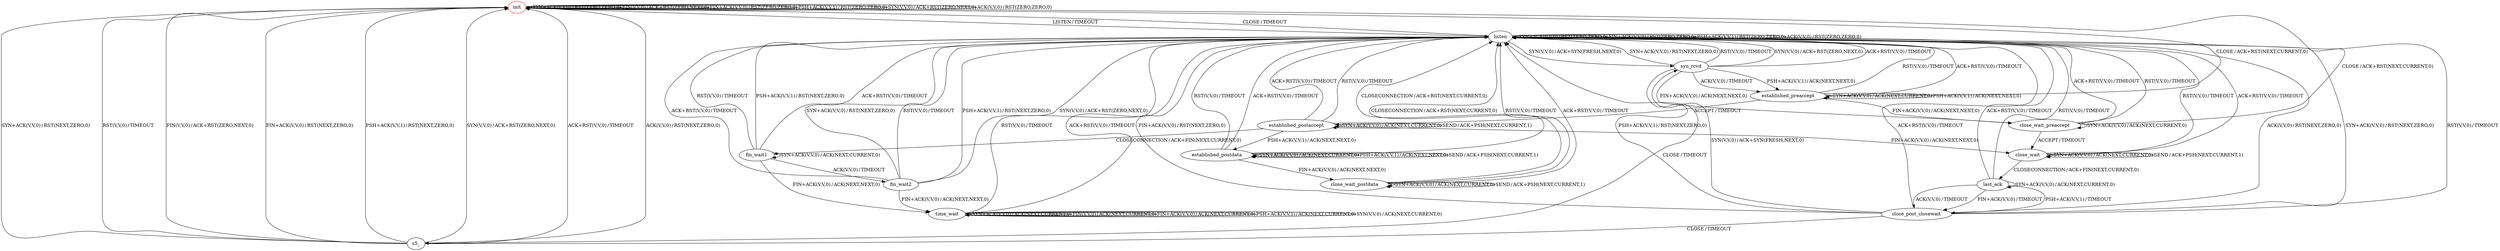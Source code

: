 digraph G {
label=""
init [color="red"]
listen
syn_rcvd
established_preaccept
close_wait_preaccept
s5_
established_postaccept
close_wait
fin_wait1
established_postdata
last_ack
fin_wait2
time_wait
close_wait_postdata
close_post_closewait
init [label="init"];
init -> init[label=<<table border="0" cellpadding="1" cellspacing="0"><tr><td>SYN+ACK(V,V,0)</td><td>/</td><td>RST(ZERO,ZERO,0)</td></tr></table>>]
init -> init[label=<<table border="0" cellpadding="1" cellspacing="0"><tr><td>FIN(V,V,0)</td><td>/</td><td>ACK+RST(ZERO,NEXT,0)</td></tr></table>>]
init -> init[label=<<table border="0" cellpadding="1" cellspacing="0"><tr><td>FIN+ACK(V,V,0)</td><td>/</td><td>RST(ZERO,ZERO,0)</td></tr></table>>]
init -> listen[label=<<table border="0" cellpadding="1" cellspacing="0"><tr><td>LISTEN</td><td>/</td><td>TIMEOUT</td></tr></table>>]
init -> init[label=<<table border="0" cellpadding="1" cellspacing="0"><tr><td>PSH+ACK(V,V,1)</td><td>/</td><td>RST(ZERO,ZERO,0)</td></tr></table>>]
init -> init[label=<<table border="0" cellpadding="1" cellspacing="0"><tr><td>SYN(V,V,0)</td><td>/</td><td>ACK+RST(ZERO,NEXT,0)</td></tr></table>>]
init -> init[label=<<table border="0" cellpadding="1" cellspacing="0"><tr><td>ACK(V,V,0)</td><td>/</td><td>RST(ZERO,ZERO,0)</td></tr></table>>]
listen [label="listen"];
listen -> listen[label=<<table border="0" cellpadding="1" cellspacing="0"><tr><td>SYN+ACK(V,V,0)</td><td>/</td><td>RST(ZERO,ZERO,0)</td></tr></table>>]
listen -> listen[label=<<table border="0" cellpadding="1" cellspacing="0"><tr><td>FIN+ACK(V,V,0)</td><td>/</td><td>RST(ZERO,ZERO,0)</td></tr></table>>]
listen -> listen[label=<<table border="0" cellpadding="1" cellspacing="0"><tr><td>PSH+ACK(V,V,1)</td><td>/</td><td>RST(ZERO,ZERO,0)</td></tr></table>>]
listen -> syn_rcvd[label=<<table border="0" cellpadding="1" cellspacing="0"><tr><td>SYN(V,V,0)</td><td>/</td><td>ACK+SYN(FRESH,NEXT,0)</td></tr></table>>]
listen -> init[label=<<table border="0" cellpadding="1" cellspacing="0"><tr><td>CLOSE</td><td>/</td><td>TIMEOUT</td></tr></table>>]
listen -> listen[label=<<table border="0" cellpadding="1" cellspacing="0"><tr><td>ACK(V,V,0)</td><td>/</td><td>RST(ZERO,ZERO,0)</td></tr></table>>]
syn_rcvd [label="syn_rcvd"];
syn_rcvd -> listen[label=<<table border="0" cellpadding="1" cellspacing="0"><tr><td>SYN+ACK(V,V,0)</td><td>/</td><td>RST(NEXT,ZERO,0)</td></tr></table>>]
syn_rcvd -> listen[label=<<table border="0" cellpadding="1" cellspacing="0"><tr><td>RST(V,V,0)</td><td>/</td><td>TIMEOUT</td></tr></table>>]
syn_rcvd -> close_wait_preaccept[label=<<table border="0" cellpadding="1" cellspacing="0"><tr><td>FIN+ACK(V,V,0)</td><td>/</td><td>ACK(NEXT,NEXT,0)</td></tr></table>>]
syn_rcvd -> established_preaccept[label=<<table border="0" cellpadding="1" cellspacing="0"><tr><td>PSH+ACK(V,V,1)</td><td>/</td><td>ACK(NEXT,NEXT,0)</td></tr></table>>]
syn_rcvd -> listen[label=<<table border="0" cellpadding="1" cellspacing="0"><tr><td>SYN(V,V,0)</td><td>/</td><td>ACK+RST(ZERO,NEXT,0)</td></tr></table>>]
syn_rcvd -> listen[label=<<table border="0" cellpadding="1" cellspacing="0"><tr><td>ACK+RST(V,V,0)</td><td>/</td><td>TIMEOUT</td></tr></table>>]
syn_rcvd -> s5_[label=<<table border="0" cellpadding="1" cellspacing="0"><tr><td>CLOSE</td><td>/</td><td>TIMEOUT</td></tr></table>>]
syn_rcvd -> established_preaccept[label=<<table border="0" cellpadding="1" cellspacing="0"><tr><td>ACK(V,V,0)</td><td>/</td><td>TIMEOUT</td></tr></table>>]
established_preaccept [label="established_preaccept"];
established_preaccept -> established_preaccept[label=<<table border="0" cellpadding="1" cellspacing="0"><tr><td>SYN+ACK(V,V,0)</td><td>/</td><td>ACK(NEXT,CURRENT,0)</td></tr></table>>]
established_preaccept -> listen[label=<<table border="0" cellpadding="1" cellspacing="0"><tr><td>RST(V,V,0)</td><td>/</td><td>TIMEOUT</td></tr></table>>]
established_preaccept -> established_postaccept[label=<<table border="0" cellpadding="1" cellspacing="0"><tr><td>ACCEPT</td><td>/</td><td>TIMEOUT</td></tr></table>>]
established_preaccept -> close_wait_preaccept[label=<<table border="0" cellpadding="1" cellspacing="0"><tr><td>FIN+ACK(V,V,0)</td><td>/</td><td>ACK(NEXT,NEXT,0)</td></tr></table>>]
established_preaccept -> established_preaccept[label=<<table border="0" cellpadding="1" cellspacing="0"><tr><td>PSH+ACK(V,V,1)</td><td>/</td><td>ACK(NEXT,NEXT,0)</td></tr></table>>]
established_preaccept -> listen[label=<<table border="0" cellpadding="1" cellspacing="0"><tr><td>ACK+RST(V,V,0)</td><td>/</td><td>TIMEOUT</td></tr></table>>]
established_preaccept -> init[label=<<table border="0" cellpadding="1" cellspacing="0"><tr><td>CLOSE</td><td>/</td><td>ACK+RST(NEXT,CURRENT,0)</td></tr></table>>]
close_wait_preaccept [label="close_wait_preaccept"];
close_wait_preaccept -> close_wait_preaccept[label=<<table border="0" cellpadding="1" cellspacing="0"><tr><td>SYN+ACK(V,V,0)</td><td>/</td><td>ACK(NEXT,CURRENT,0)</td></tr></table>>]
close_wait_preaccept -> listen[label=<<table border="0" cellpadding="1" cellspacing="0"><tr><td>RST(V,V,0)</td><td>/</td><td>TIMEOUT</td></tr></table>>]
close_wait_preaccept -> close_wait[label=<<table border="0" cellpadding="1" cellspacing="0"><tr><td>ACCEPT</td><td>/</td><td>TIMEOUT</td></tr></table>>]
close_wait_preaccept -> listen[label=<<table border="0" cellpadding="1" cellspacing="0"><tr><td>ACK+RST(V,V,0)</td><td>/</td><td>TIMEOUT</td></tr></table>>]
close_wait_preaccept -> init[label=<<table border="0" cellpadding="1" cellspacing="0"><tr><td>CLOSE</td><td>/</td><td>ACK+RST(NEXT,CURRENT,0)</td></tr></table>>]
s5_ [label="s5_"];
s5_ -> init[label=<<table border="0" cellpadding="1" cellspacing="0"><tr><td>SYN+ACK(V,V,0)</td><td>/</td><td>RST(NEXT,ZERO,0)</td></tr></table>>]
s5_ -> init[label=<<table border="0" cellpadding="1" cellspacing="0"><tr><td>RST(V,V,0)</td><td>/</td><td>TIMEOUT</td></tr></table>>]
s5_ -> init[label=<<table border="0" cellpadding="1" cellspacing="0"><tr><td>FIN(V,V,0)</td><td>/</td><td>ACK+RST(ZERO,NEXT,0)</td></tr></table>>]
s5_ -> init[label=<<table border="0" cellpadding="1" cellspacing="0"><tr><td>FIN+ACK(V,V,0)</td><td>/</td><td>RST(NEXT,ZERO,0)</td></tr></table>>]
s5_ -> init[label=<<table border="0" cellpadding="1" cellspacing="0"><tr><td>PSH+ACK(V,V,1)</td><td>/</td><td>RST(NEXT,ZERO,0)</td></tr></table>>]
s5_ -> init[label=<<table border="0" cellpadding="1" cellspacing="0"><tr><td>SYN(V,V,0)</td><td>/</td><td>ACK+RST(ZERO,NEXT,0)</td></tr></table>>]
s5_ -> init[label=<<table border="0" cellpadding="1" cellspacing="0"><tr><td>ACK+RST(V,V,0)</td><td>/</td><td>TIMEOUT</td></tr></table>>]
s5_ -> init[label=<<table border="0" cellpadding="1" cellspacing="0"><tr><td>ACK(V,V,0)</td><td>/</td><td>RST(NEXT,ZERO,0)</td></tr></table>>]
established_postaccept [label="established_postaccept"];
established_postaccept -> fin_wait1[label=<<table border="0" cellpadding="1" cellspacing="0"><tr><td>CLOSECONNECTION</td><td>/</td><td>ACK+FIN(NEXT,CURRENT,0)</td></tr></table>>]
established_postaccept -> established_postaccept[label=<<table border="0" cellpadding="1" cellspacing="0"><tr><td>SYN+ACK(V,V,0)</td><td>/</td><td>ACK(NEXT,CURRENT,0)</td></tr></table>>]
established_postaccept -> listen[label=<<table border="0" cellpadding="1" cellspacing="0"><tr><td>RST(V,V,0)</td><td>/</td><td>TIMEOUT</td></tr></table>>]
established_postaccept -> close_wait[label=<<table border="0" cellpadding="1" cellspacing="0"><tr><td>FIN+ACK(V,V,0)</td><td>/</td><td>ACK(NEXT,NEXT,0)</td></tr></table>>]
established_postaccept -> established_postdata[label=<<table border="0" cellpadding="1" cellspacing="0"><tr><td>PSH+ACK(V,V,1)</td><td>/</td><td>ACK(NEXT,NEXT,0)</td></tr></table>>]
established_postaccept -> listen[label=<<table border="0" cellpadding="1" cellspacing="0"><tr><td>ACK+RST(V,V,0)</td><td>/</td><td>TIMEOUT</td></tr></table>>]
established_postaccept -> established_postaccept[label=<<table border="0" cellpadding="1" cellspacing="0"><tr><td>SEND</td><td>/</td><td>ACK+PSH(NEXT,CURRENT,1)</td></tr></table>>]
close_wait [label="close_wait"];
close_wait -> last_ack[label=<<table border="0" cellpadding="1" cellspacing="0"><tr><td>CLOSECONNECTION</td><td>/</td><td>ACK+FIN(NEXT,CURRENT,0)</td></tr></table>>]
close_wait -> close_wait[label=<<table border="0" cellpadding="1" cellspacing="0"><tr><td>SYN+ACK(V,V,0)</td><td>/</td><td>ACK(NEXT,CURRENT,0)</td></tr></table>>]
close_wait -> listen[label=<<table border="0" cellpadding="1" cellspacing="0"><tr><td>RST(V,V,0)</td><td>/</td><td>TIMEOUT</td></tr></table>>]
close_wait -> listen[label=<<table border="0" cellpadding="1" cellspacing="0"><tr><td>ACK+RST(V,V,0)</td><td>/</td><td>TIMEOUT</td></tr></table>>]
close_wait -> close_wait[label=<<table border="0" cellpadding="1" cellspacing="0"><tr><td>SEND</td><td>/</td><td>ACK+PSH(NEXT,CURRENT,1)</td></tr></table>>]
fin_wait1 [label="fin_wait1"];
fin_wait1 -> fin_wait1[label=<<table border="0" cellpadding="1" cellspacing="0"><tr><td>SYN+ACK(V,V,0)</td><td>/</td><td>ACK(NEXT,CURRENT,0)</td></tr></table>>]
fin_wait1 -> listen[label=<<table border="0" cellpadding="1" cellspacing="0"><tr><td>RST(V,V,0)</td><td>/</td><td>TIMEOUT</td></tr></table>>]
fin_wait1 -> time_wait[label=<<table border="0" cellpadding="1" cellspacing="0"><tr><td>FIN+ACK(V,V,0)</td><td>/</td><td>ACK(NEXT,NEXT,0)</td></tr></table>>]
fin_wait1 -> listen[label=<<table border="0" cellpadding="1" cellspacing="0"><tr><td>PSH+ACK(V,V,1)</td><td>/</td><td>RST(NEXT,ZERO,0)</td></tr></table>>]
fin_wait1 -> listen[label=<<table border="0" cellpadding="1" cellspacing="0"><tr><td>ACK+RST(V,V,0)</td><td>/</td><td>TIMEOUT</td></tr></table>>]
fin_wait1 -> fin_wait2[label=<<table border="0" cellpadding="1" cellspacing="0"><tr><td>ACK(V,V,0)</td><td>/</td><td>TIMEOUT</td></tr></table>>]
established_postdata [label="established_postdata"];
established_postdata -> listen[label=<<table border="0" cellpadding="1" cellspacing="0"><tr><td>CLOSECONNECTION</td><td>/</td><td>ACK+RST(NEXT,CURRENT,0)</td></tr></table>>]
established_postdata -> established_postdata[label=<<table border="0" cellpadding="1" cellspacing="0"><tr><td>SYN+ACK(V,V,0)</td><td>/</td><td>ACK(NEXT,CURRENT,0)</td></tr></table>>]
established_postdata -> listen[label=<<table border="0" cellpadding="1" cellspacing="0"><tr><td>RST(V,V,0)</td><td>/</td><td>TIMEOUT</td></tr></table>>]
established_postdata -> close_wait_postdata[label=<<table border="0" cellpadding="1" cellspacing="0"><tr><td>FIN+ACK(V,V,0)</td><td>/</td><td>ACK(NEXT,NEXT,0)</td></tr></table>>]
established_postdata -> established_postdata[label=<<table border="0" cellpadding="1" cellspacing="0"><tr><td>PSH+ACK(V,V,1)</td><td>/</td><td>ACK(NEXT,NEXT,0)</td></tr></table>>]
established_postdata -> listen[label=<<table border="0" cellpadding="1" cellspacing="0"><tr><td>ACK+RST(V,V,0)</td><td>/</td><td>TIMEOUT</td></tr></table>>]
established_postdata -> established_postdata[label=<<table border="0" cellpadding="1" cellspacing="0"><tr><td>SEND</td><td>/</td><td>ACK+PSH(NEXT,CURRENT,1)</td></tr></table>>]
last_ack [label="last_ack"];
last_ack -> last_ack[label=<<table border="0" cellpadding="1" cellspacing="0"><tr><td>SYN+ACK(V,V,0)</td><td>/</td><td>ACK(NEXT,CURRENT,0)</td></tr></table>>]
last_ack -> listen[label=<<table border="0" cellpadding="1" cellspacing="0"><tr><td>RST(V,V,0)</td><td>/</td><td>TIMEOUT</td></tr></table>>]
last_ack -> close_post_closewait[label=<<table border="0" cellpadding="1" cellspacing="0"><tr><td>FIN+ACK(V,V,0)</td><td>/</td><td>TIMEOUT</td></tr></table>>]
last_ack -> close_post_closewait[label=<<table border="0" cellpadding="1" cellspacing="0"><tr><td>PSH+ACK(V,V,1)</td><td>/</td><td>TIMEOUT</td></tr></table>>]
last_ack -> listen[label=<<table border="0" cellpadding="1" cellspacing="0"><tr><td>ACK+RST(V,V,0)</td><td>/</td><td>TIMEOUT</td></tr></table>>]
last_ack -> close_post_closewait[label=<<table border="0" cellpadding="1" cellspacing="0"><tr><td>ACK(V,V,0)</td><td>/</td><td>TIMEOUT</td></tr></table>>]
fin_wait2 [label="fin_wait2"];
fin_wait2 -> listen[label=<<table border="0" cellpadding="1" cellspacing="0"><tr><td>SYN+ACK(V,V,0)</td><td>/</td><td>RST(NEXT,ZERO,0)</td></tr></table>>]
fin_wait2 -> listen[label=<<table border="0" cellpadding="1" cellspacing="0"><tr><td>RST(V,V,0)</td><td>/</td><td>TIMEOUT</td></tr></table>>]
fin_wait2 -> time_wait[label=<<table border="0" cellpadding="1" cellspacing="0"><tr><td>FIN+ACK(V,V,0)</td><td>/</td><td>ACK(NEXT,NEXT,0)</td></tr></table>>]
fin_wait2 -> listen[label=<<table border="0" cellpadding="1" cellspacing="0"><tr><td>PSH+ACK(V,V,1)</td><td>/</td><td>RST(NEXT,ZERO,0)</td></tr></table>>]
fin_wait2 -> listen[label=<<table border="0" cellpadding="1" cellspacing="0"><tr><td>SYN(V,V,0)</td><td>/</td><td>ACK+RST(ZERO,NEXT,0)</td></tr></table>>]
fin_wait2 -> listen[label=<<table border="0" cellpadding="1" cellspacing="0"><tr><td>ACK+RST(V,V,0)</td><td>/</td><td>TIMEOUT</td></tr></table>>]
time_wait [label="time_wait"];
time_wait -> time_wait[label=<<table border="0" cellpadding="1" cellspacing="0"><tr><td>SYN+ACK(V,V,0)</td><td>/</td><td>ACK(NEXT,CURRENT,0)</td></tr></table>>]
time_wait -> listen[label=<<table border="0" cellpadding="1" cellspacing="0"><tr><td>RST(V,V,0)</td><td>/</td><td>TIMEOUT</td></tr></table>>]
time_wait -> time_wait[label=<<table border="0" cellpadding="1" cellspacing="0"><tr><td>FIN(V,V,0)</td><td>/</td><td>ACK(NEXT,CURRENT,0)</td></tr></table>>]
time_wait -> time_wait[label=<<table border="0" cellpadding="1" cellspacing="0"><tr><td>FIN+ACK(V,V,0)</td><td>/</td><td>ACK(NEXT,CURRENT,0)</td></tr></table>>]
time_wait -> time_wait[label=<<table border="0" cellpadding="1" cellspacing="0"><tr><td>PSH+ACK(V,V,1)</td><td>/</td><td>ACK(NEXT,CURRENT,0)</td></tr></table>>]
time_wait -> time_wait[label=<<table border="0" cellpadding="1" cellspacing="0"><tr><td>SYN(V,V,0)</td><td>/</td><td>ACK(NEXT,CURRENT,0)</td></tr></table>>]
time_wait -> listen[label=<<table border="0" cellpadding="1" cellspacing="0"><tr><td>ACK+RST(V,V,0)</td><td>/</td><td>TIMEOUT</td></tr></table>>]
close_wait_postdata [label="close_wait_postdata"];
close_wait_postdata -> listen[label=<<table border="0" cellpadding="1" cellspacing="0"><tr><td>CLOSECONNECTION</td><td>/</td><td>ACK+RST(NEXT,CURRENT,0)</td></tr></table>>]
close_wait_postdata -> close_wait_postdata[label=<<table border="0" cellpadding="1" cellspacing="0"><tr><td>SYN+ACK(V,V,0)</td><td>/</td><td>ACK(NEXT,CURRENT,0)</td></tr></table>>]
close_wait_postdata -> listen[label=<<table border="0" cellpadding="1" cellspacing="0"><tr><td>RST(V,V,0)</td><td>/</td><td>TIMEOUT</td></tr></table>>]
close_wait_postdata -> listen[label=<<table border="0" cellpadding="1" cellspacing="0"><tr><td>ACK+RST(V,V,0)</td><td>/</td><td>TIMEOUT</td></tr></table>>]
close_wait_postdata -> close_wait_postdata[label=<<table border="0" cellpadding="1" cellspacing="0"><tr><td>SEND</td><td>/</td><td>ACK+PSH(NEXT,CURRENT,1)</td></tr></table>>]
close_post_closewait [label="close_post_closewait"];
close_post_closewait -> listen[label=<<table border="0" cellpadding="1" cellspacing="0"><tr><td>SYN+ACK(V,V,0)</td><td>/</td><td>RST(NEXT,ZERO,0)</td></tr></table>>]
close_post_closewait -> listen[label=<<table border="0" cellpadding="1" cellspacing="0"><tr><td>RST(V,V,0)</td><td>/</td><td>TIMEOUT</td></tr></table>>]
close_post_closewait -> listen[label=<<table border="0" cellpadding="1" cellspacing="0"><tr><td>FIN+ACK(V,V,0)</td><td>/</td><td>RST(NEXT,ZERO,0)</td></tr></table>>]
close_post_closewait -> listen[label=<<table border="0" cellpadding="1" cellspacing="0"><tr><td>PSH+ACK(V,V,1)</td><td>/</td><td>RST(NEXT,ZERO,0)</td></tr></table>>]
close_post_closewait -> syn_rcvd[label=<<table border="0" cellpadding="1" cellspacing="0"><tr><td>SYN(V,V,0)</td><td>/</td><td>ACK+SYN(FRESH,NEXT,0)</td></tr></table>>]
close_post_closewait -> listen[label=<<table border="0" cellpadding="1" cellspacing="0"><tr><td>ACK+RST(V,V,0)</td><td>/</td><td>TIMEOUT</td></tr></table>>]
close_post_closewait -> s5_[label=<<table border="0" cellpadding="1" cellspacing="0"><tr><td>CLOSE</td><td>/</td><td>TIMEOUT</td></tr></table>>]
close_post_closewait -> listen[label=<<table border="0" cellpadding="1" cellspacing="0"><tr><td>ACK(V,V,0)</td><td>/</td><td>RST(NEXT,ZERO,0)</td></tr></table>>]
}
